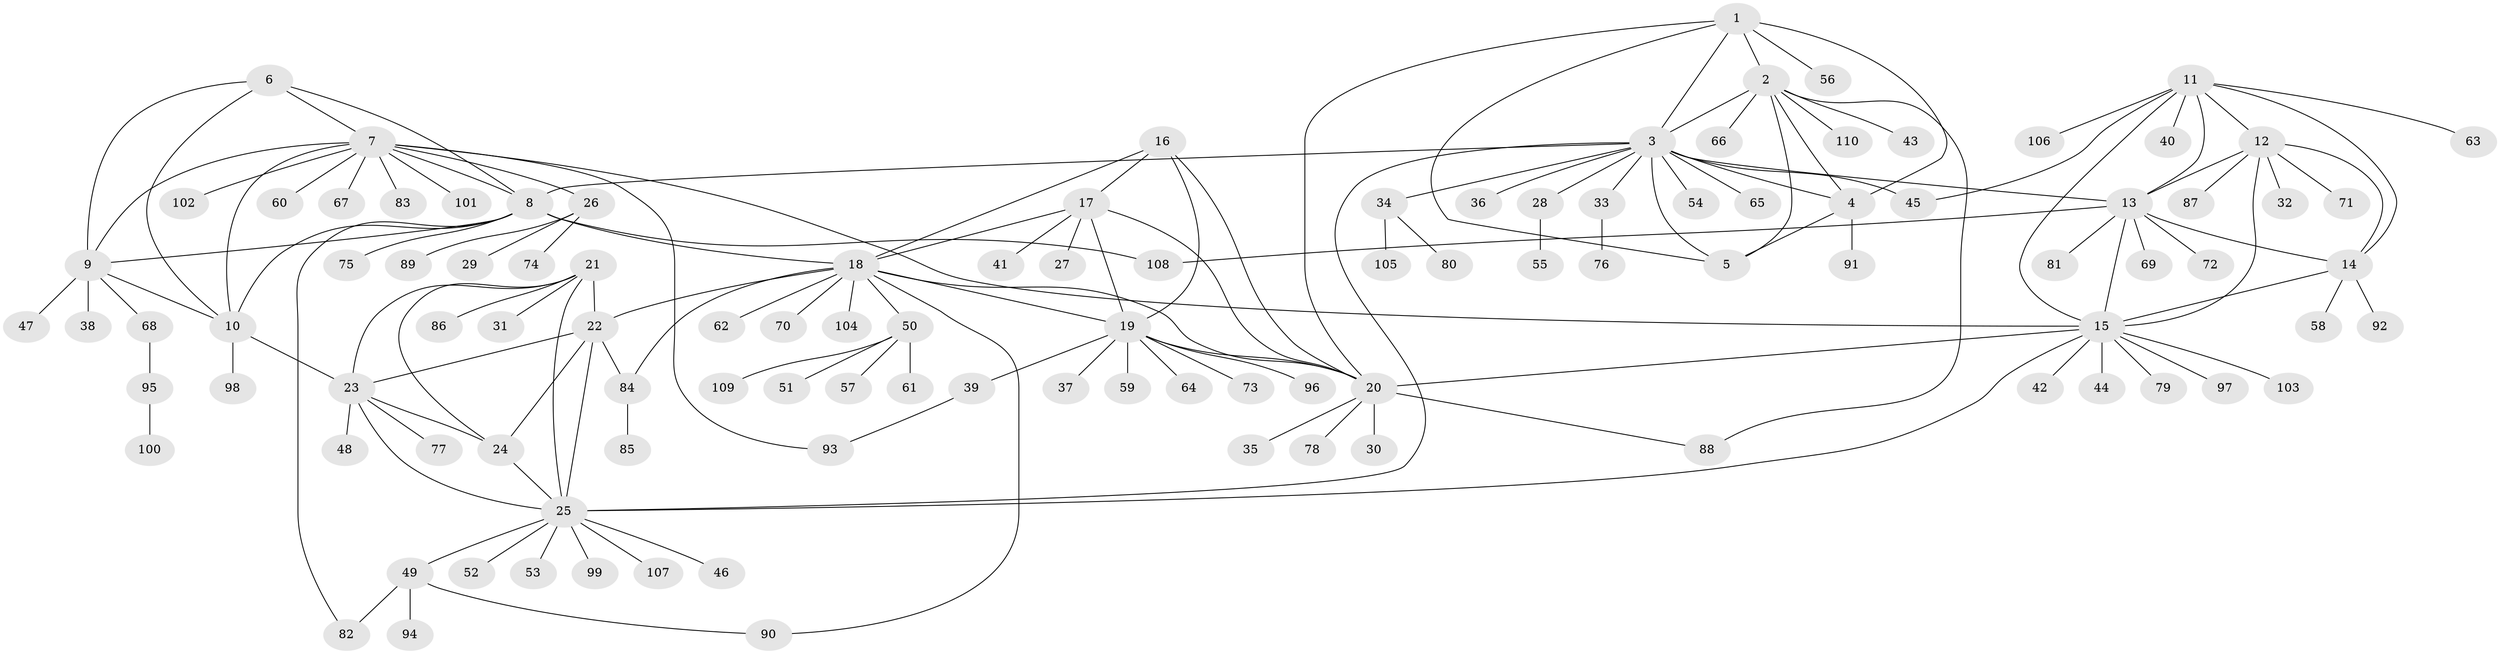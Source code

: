 // coarse degree distribution, {1: 0.5454545454545454, 10: 0.03636363636363636, 2: 0.09090909090909091, 9: 0.03636363636363636, 3: 0.09090909090909091, 7: 0.05454545454545454, 5: 0.03636363636363636, 6: 0.01818181818181818, 4: 0.07272727272727272, 8: 0.01818181818181818}
// Generated by graph-tools (version 1.1) at 2025/37/03/04/25 23:37:33]
// undirected, 110 vertices, 152 edges
graph export_dot {
  node [color=gray90,style=filled];
  1;
  2;
  3;
  4;
  5;
  6;
  7;
  8;
  9;
  10;
  11;
  12;
  13;
  14;
  15;
  16;
  17;
  18;
  19;
  20;
  21;
  22;
  23;
  24;
  25;
  26;
  27;
  28;
  29;
  30;
  31;
  32;
  33;
  34;
  35;
  36;
  37;
  38;
  39;
  40;
  41;
  42;
  43;
  44;
  45;
  46;
  47;
  48;
  49;
  50;
  51;
  52;
  53;
  54;
  55;
  56;
  57;
  58;
  59;
  60;
  61;
  62;
  63;
  64;
  65;
  66;
  67;
  68;
  69;
  70;
  71;
  72;
  73;
  74;
  75;
  76;
  77;
  78;
  79;
  80;
  81;
  82;
  83;
  84;
  85;
  86;
  87;
  88;
  89;
  90;
  91;
  92;
  93;
  94;
  95;
  96;
  97;
  98;
  99;
  100;
  101;
  102;
  103;
  104;
  105;
  106;
  107;
  108;
  109;
  110;
  1 -- 2;
  1 -- 3;
  1 -- 4;
  1 -- 5;
  1 -- 20;
  1 -- 56;
  2 -- 3;
  2 -- 4;
  2 -- 5;
  2 -- 43;
  2 -- 66;
  2 -- 88;
  2 -- 110;
  3 -- 4;
  3 -- 5;
  3 -- 8;
  3 -- 13;
  3 -- 25;
  3 -- 28;
  3 -- 33;
  3 -- 34;
  3 -- 36;
  3 -- 45;
  3 -- 54;
  3 -- 65;
  4 -- 5;
  4 -- 91;
  6 -- 7;
  6 -- 8;
  6 -- 9;
  6 -- 10;
  7 -- 8;
  7 -- 9;
  7 -- 10;
  7 -- 15;
  7 -- 26;
  7 -- 60;
  7 -- 67;
  7 -- 83;
  7 -- 93;
  7 -- 101;
  7 -- 102;
  8 -- 9;
  8 -- 10;
  8 -- 18;
  8 -- 75;
  8 -- 82;
  8 -- 108;
  9 -- 10;
  9 -- 38;
  9 -- 47;
  9 -- 68;
  10 -- 23;
  10 -- 98;
  11 -- 12;
  11 -- 13;
  11 -- 14;
  11 -- 15;
  11 -- 40;
  11 -- 45;
  11 -- 63;
  11 -- 106;
  12 -- 13;
  12 -- 14;
  12 -- 15;
  12 -- 32;
  12 -- 71;
  12 -- 87;
  13 -- 14;
  13 -- 15;
  13 -- 69;
  13 -- 72;
  13 -- 81;
  13 -- 108;
  14 -- 15;
  14 -- 58;
  14 -- 92;
  15 -- 20;
  15 -- 25;
  15 -- 42;
  15 -- 44;
  15 -- 79;
  15 -- 97;
  15 -- 103;
  16 -- 17;
  16 -- 18;
  16 -- 19;
  16 -- 20;
  17 -- 18;
  17 -- 19;
  17 -- 20;
  17 -- 27;
  17 -- 41;
  18 -- 19;
  18 -- 20;
  18 -- 22;
  18 -- 50;
  18 -- 62;
  18 -- 70;
  18 -- 84;
  18 -- 90;
  18 -- 104;
  19 -- 20;
  19 -- 37;
  19 -- 39;
  19 -- 59;
  19 -- 64;
  19 -- 73;
  19 -- 96;
  20 -- 30;
  20 -- 35;
  20 -- 78;
  20 -- 88;
  21 -- 22;
  21 -- 23;
  21 -- 24;
  21 -- 25;
  21 -- 31;
  21 -- 86;
  22 -- 23;
  22 -- 24;
  22 -- 25;
  22 -- 84;
  23 -- 24;
  23 -- 25;
  23 -- 48;
  23 -- 77;
  24 -- 25;
  25 -- 46;
  25 -- 49;
  25 -- 52;
  25 -- 53;
  25 -- 99;
  25 -- 107;
  26 -- 29;
  26 -- 74;
  26 -- 89;
  28 -- 55;
  33 -- 76;
  34 -- 80;
  34 -- 105;
  39 -- 93;
  49 -- 82;
  49 -- 90;
  49 -- 94;
  50 -- 51;
  50 -- 57;
  50 -- 61;
  50 -- 109;
  68 -- 95;
  84 -- 85;
  95 -- 100;
}
